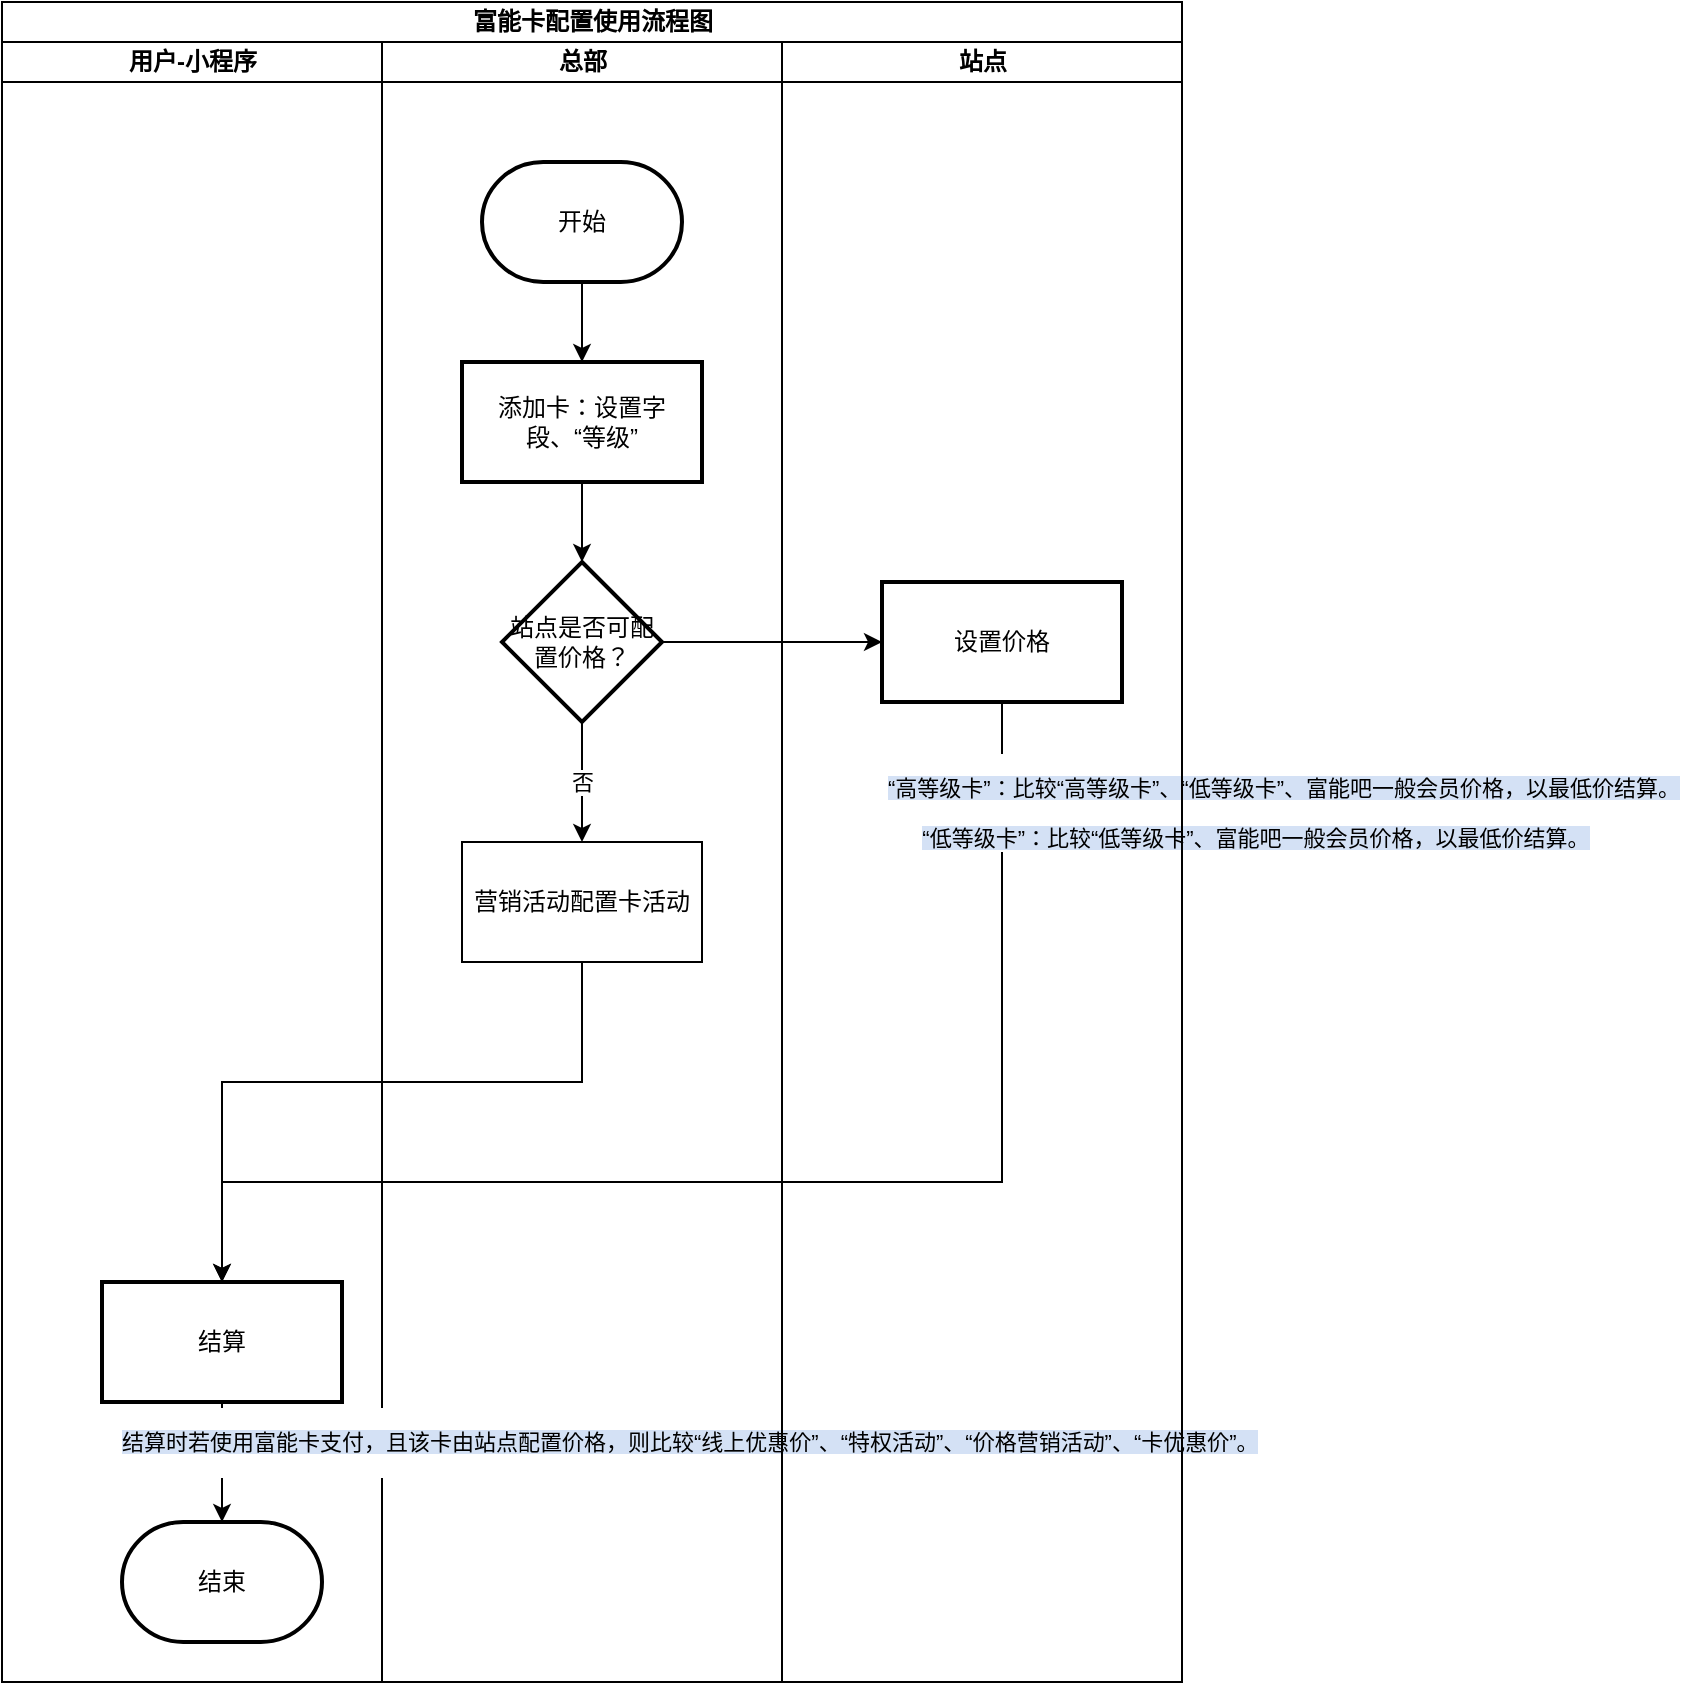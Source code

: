 <mxfile version="21.3.6" type="github" pages="3">
  <diagram name="富能卡流程" id="sE8IsBrxFog_V5iNx-sw">
    <mxGraphModel dx="2704" dy="1750" grid="1" gridSize="10" guides="1" tooltips="1" connect="1" arrows="1" fold="1" page="1" pageScale="1" pageWidth="827" pageHeight="1169" math="0" shadow="0">
      <root>
        <mxCell id="0" />
        <mxCell id="1" parent="0" />
        <mxCell id="ppmP9mdJmnz60VH2j4ku-8" value="富能卡配置使用流程图" style="swimlane;childLayout=stackLayout;resizeParent=1;resizeParentMax=0;startSize=20;html=1;fillStyle=auto;" parent="1" vertex="1">
          <mxGeometry x="-1480" y="-50" width="590" height="840" as="geometry" />
        </mxCell>
        <mxCell id="ppmP9mdJmnz60VH2j4ku-9" value="用户-小程序" style="swimlane;startSize=20;html=1;" parent="ppmP9mdJmnz60VH2j4ku-8" vertex="1">
          <mxGeometry y="20" width="190" height="820" as="geometry" />
        </mxCell>
        <mxCell id="02pTNCfCOh24YhehKAwe-8" value="结算" style="whiteSpace=wrap;html=1;strokeWidth=2;" parent="ppmP9mdJmnz60VH2j4ku-9" vertex="1">
          <mxGeometry x="50" y="620" width="120" height="60" as="geometry" />
        </mxCell>
        <mxCell id="02pTNCfCOh24YhehKAwe-21" value="结束" style="strokeWidth=2;html=1;shape=mxgraph.flowchart.terminator;whiteSpace=wrap;" parent="ppmP9mdJmnz60VH2j4ku-9" vertex="1">
          <mxGeometry x="60" y="740" width="100" height="60" as="geometry" />
        </mxCell>
        <mxCell id="02pTNCfCOh24YhehKAwe-22" value="" style="edgeStyle=orthogonalEdgeStyle;rounded=0;orthogonalLoop=1;jettySize=auto;html=1;" parent="ppmP9mdJmnz60VH2j4ku-9" source="02pTNCfCOh24YhehKAwe-8" target="02pTNCfCOh24YhehKAwe-21" edge="1">
          <mxGeometry relative="1" as="geometry" />
        </mxCell>
        <mxCell id="ppmP9mdJmnz60VH2j4ku-10" value="总部" style="swimlane;startSize=20;html=1;" parent="ppmP9mdJmnz60VH2j4ku-8" vertex="1">
          <mxGeometry x="190" y="20" width="200" height="820" as="geometry" />
        </mxCell>
        <mxCell id="ppmP9mdJmnz60VH2j4ku-21" value="否" style="edgeStyle=orthogonalEdgeStyle;rounded=0;orthogonalLoop=1;jettySize=auto;html=1;" parent="ppmP9mdJmnz60VH2j4ku-10" source="ppmP9mdJmnz60VH2j4ku-12" target="ppmP9mdJmnz60VH2j4ku-20" edge="1">
          <mxGeometry relative="1" as="geometry" />
        </mxCell>
        <mxCell id="ppmP9mdJmnz60VH2j4ku-12" value="站点是否可配置价格？" style="rhombus;whiteSpace=wrap;html=1;strokeWidth=2;" parent="ppmP9mdJmnz60VH2j4ku-10" vertex="1">
          <mxGeometry x="60" y="260" width="80" height="80" as="geometry" />
        </mxCell>
        <mxCell id="ppmP9mdJmnz60VH2j4ku-20" value="营销活动配置卡活动" style="rounded=0;whiteSpace=wrap;html=1;" parent="ppmP9mdJmnz60VH2j4ku-10" vertex="1">
          <mxGeometry x="40" y="400" width="120" height="60" as="geometry" />
        </mxCell>
        <mxCell id="02pTNCfCOh24YhehKAwe-1" value="开始" style="strokeWidth=2;html=1;shape=mxgraph.flowchart.terminator;whiteSpace=wrap;" parent="ppmP9mdJmnz60VH2j4ku-10" vertex="1">
          <mxGeometry x="50" y="60" width="100" height="60" as="geometry" />
        </mxCell>
        <mxCell id="02pTNCfCOh24YhehKAwe-4" value="添加卡：设置字段、“等级”" style="whiteSpace=wrap;html=1;strokeWidth=2;" parent="ppmP9mdJmnz60VH2j4ku-10" vertex="1">
          <mxGeometry x="40" y="160" width="120" height="60" as="geometry" />
        </mxCell>
        <mxCell id="02pTNCfCOh24YhehKAwe-5" value="" style="edgeStyle=orthogonalEdgeStyle;rounded=0;orthogonalLoop=1;jettySize=auto;html=1;" parent="ppmP9mdJmnz60VH2j4ku-10" source="02pTNCfCOh24YhehKAwe-1" target="02pTNCfCOh24YhehKAwe-4" edge="1">
          <mxGeometry relative="1" as="geometry" />
        </mxCell>
        <mxCell id="ppmP9mdJmnz60VH2j4ku-13" value="" style="edgeStyle=orthogonalEdgeStyle;rounded=0;orthogonalLoop=1;jettySize=auto;html=1;" parent="ppmP9mdJmnz60VH2j4ku-10" source="02pTNCfCOh24YhehKAwe-4" target="ppmP9mdJmnz60VH2j4ku-12" edge="1">
          <mxGeometry relative="1" as="geometry" />
        </mxCell>
        <mxCell id="ppmP9mdJmnz60VH2j4ku-29" value="&lt;p style=&quot;text-indent:21.0pt&quot; class=&quot;MsoNormal&quot;&gt;&lt;span style=&quot;background-color: rgb(212, 225, 245);&quot;&gt;结算时若使用富能卡支付，且该卡由站点配置价格，则比较“线上优惠价”、“特权活动”、“价格营销活动”、“卡优惠价”。&lt;/span&gt;&lt;/p&gt;" style="edgeLabel;html=1;align=left;verticalAlign=middle;resizable=0;points=[];" parent="ppmP9mdJmnz60VH2j4ku-10" vertex="1" connectable="0">
          <mxGeometry x="-160" y="700" as="geometry" />
        </mxCell>
        <mxCell id="ppmP9mdJmnz60VH2j4ku-23" value="" style="edgeStyle=orthogonalEdgeStyle;rounded=0;orthogonalLoop=1;jettySize=auto;html=1;" parent="ppmP9mdJmnz60VH2j4ku-8" source="ppmP9mdJmnz60VH2j4ku-12" target="02pTNCfCOh24YhehKAwe-6" edge="1">
          <mxGeometry relative="1" as="geometry" />
        </mxCell>
        <mxCell id="02pTNCfCOh24YhehKAwe-9" value="" style="edgeStyle=orthogonalEdgeStyle;rounded=0;orthogonalLoop=1;jettySize=auto;html=1;entryX=0.5;entryY=0;entryDx=0;entryDy=0;" parent="ppmP9mdJmnz60VH2j4ku-8" source="02pTNCfCOh24YhehKAwe-6" target="02pTNCfCOh24YhehKAwe-8" edge="1">
          <mxGeometry relative="1" as="geometry">
            <Array as="points">
              <mxPoint x="500" y="590" />
              <mxPoint x="110" y="590" />
            </Array>
            <mxPoint x="120" y="900" as="targetPoint" />
          </mxGeometry>
        </mxCell>
        <mxCell id="02pTNCfCOh24YhehKAwe-10" value="&lt;p style=&quot;text-indent:21.0pt&quot; class=&quot;MsoNormal&quot;&gt;&lt;span style=&quot;background-color: rgb(212, 225, 245);&quot;&gt;“高等级卡”：比较“高等级卡”、“低等级卡”、富能吧一般会员价格，以最低价结算。&lt;/span&gt;&lt;/p&gt;&lt;p style=&quot;text-indent:21.0pt&quot; class=&quot;MsoNormal&quot;&gt;&lt;/p&gt;&lt;div style=&quot;text-align: center;&quot;&gt;&lt;span style=&quot;background-color: rgb(212, 225, 245);&quot;&gt;“低等级卡”：比较“低等级卡”、富能吧一般会员价格，以最低价结算。&lt;/span&gt;&lt;/div&gt;" style="edgeLabel;html=1;align=left;verticalAlign=middle;resizable=0;points=[];" parent="02pTNCfCOh24YhehKAwe-9" vertex="1" connectable="0">
          <mxGeometry x="0.469" y="2" relative="1" as="geometry">
            <mxPoint x="172" y="-192" as="offset" />
          </mxGeometry>
        </mxCell>
        <mxCell id="ppmP9mdJmnz60VH2j4ku-28" style="edgeStyle=orthogonalEdgeStyle;rounded=0;orthogonalLoop=1;jettySize=auto;html=1;entryX=0.5;entryY=0;entryDx=0;entryDy=0;exitX=0.5;exitY=1;exitDx=0;exitDy=0;" parent="ppmP9mdJmnz60VH2j4ku-8" source="ppmP9mdJmnz60VH2j4ku-20" target="02pTNCfCOh24YhehKAwe-8" edge="1">
          <mxGeometry relative="1" as="geometry">
            <Array as="points">
              <mxPoint x="290" y="540" />
              <mxPoint x="110" y="540" />
            </Array>
          </mxGeometry>
        </mxCell>
        <mxCell id="ppmP9mdJmnz60VH2j4ku-11" value="站点" style="swimlane;startSize=20;html=1;" parent="ppmP9mdJmnz60VH2j4ku-8" vertex="1">
          <mxGeometry x="390" y="20" width="200" height="820" as="geometry" />
        </mxCell>
        <mxCell id="02pTNCfCOh24YhehKAwe-6" value="设置价格" style="whiteSpace=wrap;html=1;strokeWidth=2;" parent="ppmP9mdJmnz60VH2j4ku-11" vertex="1">
          <mxGeometry x="50" y="270" width="120" height="60" as="geometry" />
        </mxCell>
      </root>
    </mxGraphModel>
  </diagram>
  <diagram id="dfuCHUlv7vO0gKGrvwug" name="阶梯营销活动">
    <mxGraphModel dx="1050" dy="1750" grid="1" gridSize="10" guides="1" tooltips="1" connect="1" arrows="1" fold="1" page="1" pageScale="1" pageWidth="827" pageHeight="1169" math="0" shadow="0">
      <root>
        <mxCell id="0" />
        <mxCell id="1" parent="0" />
        <mxCell id="VVabJcZs4cszyGJ7YGig-14" value="" style="edgeStyle=orthogonalEdgeStyle;rounded=0;orthogonalLoop=1;jettySize=auto;html=1;exitX=0.5;exitY=1;exitDx=0;exitDy=0;exitPerimeter=0;" parent="1" source="XFrCDG_umO38CUNV8ooQ-1" target="VVabJcZs4cszyGJ7YGig-13" edge="1">
          <mxGeometry relative="1" as="geometry">
            <mxPoint x="190" y="-250" as="sourcePoint" />
          </mxGeometry>
        </mxCell>
        <mxCell id="XFrCDG_umO38CUNV8ooQ-12" value="" style="edgeStyle=orthogonalEdgeStyle;rounded=0;orthogonalLoop=1;jettySize=auto;html=1;" edge="1" parent="1" source="VVabJcZs4cszyGJ7YGig-13" target="XFrCDG_umO38CUNV8ooQ-11">
          <mxGeometry relative="1" as="geometry" />
        </mxCell>
        <mxCell id="VVabJcZs4cszyGJ7YGig-13" value="添加【阶梯营销活动】" style="whiteSpace=wrap;html=1;strokeWidth=2;" parent="1" vertex="1">
          <mxGeometry x="130" y="-150" width="120" height="60" as="geometry" />
        </mxCell>
        <mxCell id="VVabJcZs4cszyGJ7YGig-29" value="否" style="edgeStyle=orthogonalEdgeStyle;rounded=0;orthogonalLoop=1;jettySize=auto;html=1;" parent="1" source="VVabJcZs4cszyGJ7YGig-15" target="VVabJcZs4cszyGJ7YGig-24" edge="1">
          <mxGeometry x="-0.816" relative="1" as="geometry">
            <mxPoint as="offset" />
          </mxGeometry>
        </mxCell>
        <mxCell id="VVabJcZs4cszyGJ7YGig-35" value="是" style="edgeStyle=orthogonalEdgeStyle;rounded=0;orthogonalLoop=1;jettySize=auto;html=1;" parent="1" source="VVabJcZs4cszyGJ7YGig-15" target="VVabJcZs4cszyGJ7YGig-34" edge="1">
          <mxGeometry relative="1" as="geometry" />
        </mxCell>
        <mxCell id="VVabJcZs4cszyGJ7YGig-15" value="同站点同时间段是否存在【阶梯营销活动】？" style="rhombus;whiteSpace=wrap;html=1;strokeWidth=2;" parent="1" vertex="1">
          <mxGeometry x="310" y="170" width="120" height="80" as="geometry" />
        </mxCell>
        <mxCell id="VVabJcZs4cszyGJ7YGig-27" style="edgeStyle=orthogonalEdgeStyle;rounded=0;orthogonalLoop=1;jettySize=auto;html=1;entryX=0.5;entryY=0;entryDx=0;entryDy=0;exitX=0;exitY=0.5;exitDx=0;exitDy=0;" parent="1" source="VVabJcZs4cszyGJ7YGig-21" target="VVabJcZs4cszyGJ7YGig-24" edge="1">
          <mxGeometry relative="1" as="geometry">
            <Array as="points">
              <mxPoint x="190" y="480" />
            </Array>
          </mxGeometry>
        </mxCell>
        <mxCell id="VVabJcZs4cszyGJ7YGig-28" value="否" style="edgeLabel;html=1;align=center;verticalAlign=middle;resizable=0;points=[];" parent="VVabJcZs4cszyGJ7YGig-27" vertex="1" connectable="0">
          <mxGeometry x="-0.577" relative="1" as="geometry">
            <mxPoint x="17" as="offset" />
          </mxGeometry>
        </mxCell>
        <mxCell id="VVabJcZs4cszyGJ7YGig-30" style="edgeStyle=orthogonalEdgeStyle;rounded=0;orthogonalLoop=1;jettySize=auto;html=1;entryX=0.5;entryY=0;entryDx=0;entryDy=0;entryPerimeter=0;" parent="1" source="VVabJcZs4cszyGJ7YGig-21" target="XFrCDG_umO38CUNV8ooQ-2" edge="1">
          <mxGeometry relative="1" as="geometry">
            <Array as="points">
              <mxPoint x="370" y="610" />
              <mxPoint x="190" y="610" />
            </Array>
            <mxPoint x="190" y="760.39" as="targetPoint" />
          </mxGeometry>
        </mxCell>
        <mxCell id="VVabJcZs4cszyGJ7YGig-32" value="是" style="edgeLabel;html=1;align=center;verticalAlign=middle;resizable=0;points=[];" parent="VVabJcZs4cszyGJ7YGig-30" vertex="1" connectable="0">
          <mxGeometry x="-0.867" y="1" relative="1" as="geometry">
            <mxPoint as="offset" />
          </mxGeometry>
        </mxCell>
        <mxCell id="VVabJcZs4cszyGJ7YGig-21" value="【阶梯营销活动】是否互斥？" style="rhombus;whiteSpace=wrap;html=1;strokeWidth=2;shadow=1;" parent="1" vertex="1">
          <mxGeometry x="310" y="440" width="120" height="80" as="geometry" />
        </mxCell>
        <mxCell id="VVabJcZs4cszyGJ7YGig-31" value="" style="edgeStyle=orthogonalEdgeStyle;rounded=0;orthogonalLoop=1;jettySize=auto;html=1;entryX=0.5;entryY=0;entryDx=0;entryDy=0;entryPerimeter=0;" parent="1" source="VVabJcZs4cszyGJ7YGig-24" target="XFrCDG_umO38CUNV8ooQ-2" edge="1">
          <mxGeometry relative="1" as="geometry">
            <mxPoint x="190" y="760.39" as="targetPoint" />
          </mxGeometry>
        </mxCell>
        <mxCell id="VVabJcZs4cszyGJ7YGig-24" value="执行【阶梯营销活动】添加" style="whiteSpace=wrap;html=1;strokeWidth=2;" parent="1" vertex="1">
          <mxGeometry x="130" y="525" width="120" height="60" as="geometry" />
        </mxCell>
        <mxCell id="VVabJcZs4cszyGJ7YGig-33" value="量价互斥：开关配置，描述“油量”与“订单价”、“实付价”活动是否可以同时存在。&lt;br&gt;若关闭可同时配置“油量”与价格活动，若开启只能开启“油量”或价格一个活动。" style="text;html=1;align=center;verticalAlign=middle;resizable=0;points=[];autosize=1;strokeColor=none;fillColor=none;" parent="1" vertex="1">
          <mxGeometry x="430" y="260" width="440" height="40" as="geometry" />
        </mxCell>
        <mxCell id="VVabJcZs4cszyGJ7YGig-36" value="是" style="edgeStyle=orthogonalEdgeStyle;rounded=0;orthogonalLoop=1;jettySize=auto;html=1;" parent="1" source="VVabJcZs4cszyGJ7YGig-34" target="VVabJcZs4cszyGJ7YGig-21" edge="1">
          <mxGeometry relative="1" as="geometry" />
        </mxCell>
        <mxCell id="VVabJcZs4cszyGJ7YGig-37" value="否" style="edgeStyle=orthogonalEdgeStyle;rounded=0;orthogonalLoop=1;jettySize=auto;html=1;entryX=0.5;entryY=0;entryDx=0;entryDy=0;entryPerimeter=0;" parent="1" source="VVabJcZs4cszyGJ7YGig-34" target="XFrCDG_umO38CUNV8ooQ-2" edge="1">
          <mxGeometry x="-0.921" relative="1" as="geometry">
            <Array as="points">
              <mxPoint x="480" y="340" />
              <mxPoint x="480" y="610" />
              <mxPoint x="190" y="610" />
            </Array>
            <mxPoint x="1" as="offset" />
            <mxPoint x="190" y="760.39" as="targetPoint" />
          </mxGeometry>
        </mxCell>
        <mxCell id="VVabJcZs4cszyGJ7YGig-34" value="是否开启“量价互斥”开关？" style="rhombus;whiteSpace=wrap;html=1;strokeWidth=2;" parent="1" vertex="1">
          <mxGeometry x="310" y="300" width="120" height="80" as="geometry" />
        </mxCell>
        <mxCell id="XFrCDG_umO38CUNV8ooQ-1" value="开始" style="strokeWidth=2;html=1;shape=mxgraph.flowchart.terminator;whiteSpace=wrap;" vertex="1" parent="1">
          <mxGeometry x="140" y="-270" width="100" height="60" as="geometry" />
        </mxCell>
        <mxCell id="XFrCDG_umO38CUNV8ooQ-2" value="结束" style="strokeWidth=2;html=1;shape=mxgraph.flowchart.terminator;whiteSpace=wrap;" vertex="1" parent="1">
          <mxGeometry x="140" y="630" width="100" height="60" as="geometry" />
        </mxCell>
        <mxCell id="XFrCDG_umO38CUNV8ooQ-13" style="edgeStyle=orthogonalEdgeStyle;rounded=0;orthogonalLoop=1;jettySize=auto;html=1;entryX=0.5;entryY=0;entryDx=0;entryDy=0;" edge="1" parent="1" source="XFrCDG_umO38CUNV8ooQ-11" target="VVabJcZs4cszyGJ7YGig-15">
          <mxGeometry relative="1" as="geometry" />
        </mxCell>
        <mxCell id="XFrCDG_umO38CUNV8ooQ-14" value="否" style="edgeLabel;html=1;align=center;verticalAlign=middle;resizable=0;points=[];" vertex="1" connectable="0" parent="XFrCDG_umO38CUNV8ooQ-13">
          <mxGeometry x="-0.124" y="2" relative="1" as="geometry">
            <mxPoint as="offset" />
          </mxGeometry>
        </mxCell>
        <mxCell id="XFrCDG_umO38CUNV8ooQ-16" value="是" style="edgeStyle=orthogonalEdgeStyle;rounded=0;orthogonalLoop=1;jettySize=auto;html=1;" edge="1" parent="1" source="XFrCDG_umO38CUNV8ooQ-11" target="XFrCDG_umO38CUNV8ooQ-15">
          <mxGeometry relative="1" as="geometry" />
        </mxCell>
        <mxCell id="XFrCDG_umO38CUNV8ooQ-11" value="同站点同时间段是否存在【价格营销活动】？" style="rhombus;whiteSpace=wrap;html=1;strokeWidth=2;" vertex="1" parent="1">
          <mxGeometry x="130" y="-30" width="120" height="80" as="geometry" />
        </mxCell>
        <mxCell id="XFrCDG_umO38CUNV8ooQ-17" style="edgeStyle=orthogonalEdgeStyle;rounded=0;orthogonalLoop=1;jettySize=auto;html=1;entryX=0.5;entryY=0;entryDx=0;entryDy=0;" edge="1" parent="1" source="XFrCDG_umO38CUNV8ooQ-15" target="VVabJcZs4cszyGJ7YGig-24">
          <mxGeometry relative="1" as="geometry" />
        </mxCell>
        <mxCell id="XFrCDG_umO38CUNV8ooQ-15" value="提示已存在价格营销活动" style="whiteSpace=wrap;html=1;strokeWidth=2;" vertex="1" parent="1">
          <mxGeometry x="130" y="100" width="120" height="60" as="geometry" />
        </mxCell>
      </root>
    </mxGraphModel>
  </diagram>
  <diagram id="daLu4FCkBr9cEtW6nGAq" name="结算">
    <mxGraphModel dx="1050" dy="1750" grid="1" gridSize="10" guides="1" tooltips="1" connect="1" arrows="1" fold="1" page="1" pageScale="1" pageWidth="827" pageHeight="1169" math="0" shadow="0">
      <root>
        <mxCell id="0" />
        <mxCell id="1" parent="0" />
        <mxCell id="OQTKo0Fps7uOo28trgRv-3" value="" style="edgeStyle=orthogonalEdgeStyle;rounded=0;orthogonalLoop=1;jettySize=auto;html=1;exitX=0.5;exitY=1;exitDx=0;exitDy=0;exitPerimeter=0;" parent="1" source="ZG7FGPjB1Fo1cp49FdnC-5" target="OQTKo0Fps7uOo28trgRv-2" edge="1">
          <mxGeometry relative="1" as="geometry">
            <mxPoint x="340" y="80" as="sourcePoint" />
          </mxGeometry>
        </mxCell>
        <mxCell id="ZG7FGPjB1Fo1cp49FdnC-2" value="" style="edgeStyle=orthogonalEdgeStyle;rounded=0;orthogonalLoop=1;jettySize=auto;html=1;" parent="1" source="OQTKo0Fps7uOo28trgRv-2" target="ZG7FGPjB1Fo1cp49FdnC-1" edge="1">
          <mxGeometry relative="1" as="geometry" />
        </mxCell>
        <mxCell id="OQTKo0Fps7uOo28trgRv-2" value="用户选择站点“一键加油”" style="whiteSpace=wrap;html=1;strokeWidth=2;" parent="1" vertex="1">
          <mxGeometry x="280" y="120" width="120" height="60" as="geometry" />
        </mxCell>
        <mxCell id="OQTKo0Fps7uOo28trgRv-4" value="机显价：10&lt;br&gt;线上优惠价：8&lt;br&gt;特权活动：&lt;br&gt;价格营销活动：固定 7&lt;br&gt;阶梯营销（油量、订单价、实付价）&lt;br&gt;卡优惠" style="text;html=1;strokeColor=none;fillColor=none;align=center;verticalAlign=middle;whiteSpace=wrap;rounded=0;" parent="1" vertex="1">
          <mxGeometry x="1020" y="-80" width="240" height="100" as="geometry" />
        </mxCell>
        <mxCell id="OQTKo0Fps7uOo28trgRv-16" value="支付92#汽油200元" style="text;html=1;align=center;verticalAlign=middle;resizable=0;points=[];autosize=1;strokeColor=none;fillColor=none;" parent="1" vertex="1">
          <mxGeometry x="1100" y="100" width="120" height="30" as="geometry" />
        </mxCell>
        <mxCell id="ZG7FGPjB1Fo1cp49FdnC-4" value="" style="edgeStyle=orthogonalEdgeStyle;rounded=0;orthogonalLoop=1;jettySize=auto;html=1;" parent="1" source="ZG7FGPjB1Fo1cp49FdnC-1" target="ZG7FGPjB1Fo1cp49FdnC-3" edge="1">
          <mxGeometry relative="1" as="geometry" />
        </mxCell>
        <mxCell id="ZG7FGPjB1Fo1cp49FdnC-1" value="用户选择员工、油品，填写金额" style="whiteSpace=wrap;html=1;strokeWidth=2;" parent="1" vertex="1">
          <mxGeometry x="280" y="230" width="120" height="60" as="geometry" />
        </mxCell>
        <mxCell id="ZG7FGPjB1Fo1cp49FdnC-5" value="开始" style="strokeWidth=2;html=1;shape=mxgraph.flowchart.terminator;whiteSpace=wrap;" parent="1" vertex="1">
          <mxGeometry x="290" y="20" width="100" height="60" as="geometry" />
        </mxCell>
        <mxCell id="ZG7FGPjB1Fo1cp49FdnC-6" value="加油结算流程" style="swimlane;childLayout=stackLayout;resizeParent=1;resizeParentMax=0;startSize=20;html=1;dashed=1;dashPattern=1 4;container=0;" parent="1" vertex="1">
          <mxGeometry x="220" y="-50" width="680" height="1940" as="geometry" />
        </mxCell>
        <mxCell id="x7TprN9F3KFjgJWMVJBK-46" value="支付服务方通知" style="whiteSpace=wrap;html=1;strokeWidth=2;" parent="1" vertex="1">
          <mxGeometry x="730" y="1590" width="120" height="60" as="geometry" />
        </mxCell>
        <mxCell id="x7TprN9F3KFjgJWMVJBK-47" value="" style="edgeStyle=orthogonalEdgeStyle;rounded=0;orthogonalLoop=1;jettySize=auto;html=1;exitX=0;exitY=0.5;exitDx=0;exitDy=0;entryX=1;entryY=0.5;entryDx=0;entryDy=0;dashed=1;dashPattern=8 8;" parent="1" source="x7TprN9F3KFjgJWMVJBK-46" target="x7TprN9F3KFjgJWMVJBK-39" edge="1">
          <mxGeometry relative="1" as="geometry">
            <mxPoint x="630" y="1550" as="targetPoint" />
          </mxGeometry>
        </mxCell>
        <mxCell id="x7TprN9F3KFjgJWMVJBK-49" style="edgeStyle=orthogonalEdgeStyle;rounded=0;orthogonalLoop=1;jettySize=auto;html=1;entryX=0.5;entryY=1;entryDx=0;entryDy=0;dashed=1;dashPattern=8 8;" parent="1" source="x7TprN9F3KFjgJWMVJBK-41" target="x7TprN9F3KFjgJWMVJBK-46" edge="1">
          <mxGeometry relative="1" as="geometry" />
        </mxCell>
        <mxCell id="x7TprN9F3KFjgJWMVJBK-58" value="" style="group" parent="1" vertex="1" connectable="0">
          <mxGeometry x="220" y="-30" width="680" height="1920" as="geometry" />
        </mxCell>
        <mxCell id="x7TprN9F3KFjgJWMVJBK-50" value="支付方服务" style="swimlane;startSize=20;html=1;dashed=1;dashPattern=1 4;" parent="x7TprN9F3KFjgJWMVJBK-58" vertex="1">
          <mxGeometry x="460" width="220" height="1920" as="geometry" />
        </mxCell>
        <mxCell id="ZG7FGPjB1Fo1cp49FdnC-7" value="小程序" style="swimlane;startSize=20;html=1;dashed=1;dashPattern=1 4;" parent="x7TprN9F3KFjgJWMVJBK-58" vertex="1">
          <mxGeometry width="240" height="1920" as="geometry">
            <mxRectangle width="80" height="30" as="alternateBounds" />
          </mxGeometry>
        </mxCell>
        <mxCell id="x7TprN9F3KFjgJWMVJBK-4" value="" style="edgeStyle=orthogonalEdgeStyle;rounded=0;orthogonalLoop=1;jettySize=auto;html=1;" parent="ZG7FGPjB1Fo1cp49FdnC-7" source="ZG7FGPjB1Fo1cp49FdnC-10" target="x7TprN9F3KFjgJWMVJBK-3" edge="1">
          <mxGeometry relative="1" as="geometry" />
        </mxCell>
        <mxCell id="ZG7FGPjB1Fo1cp49FdnC-10" value="显示价格优惠信息" style="whiteSpace=wrap;html=1;strokeWidth=2;" parent="ZG7FGPjB1Fo1cp49FdnC-7" vertex="1">
          <mxGeometry x="60" y="370" width="120" height="60" as="geometry" />
        </mxCell>
        <mxCell id="x7TprN9F3KFjgJWMVJBK-3" value="是否切换支付方式" style="rhombus;whiteSpace=wrap;html=1;strokeWidth=2;" parent="ZG7FGPjB1Fo1cp49FdnC-7" vertex="1">
          <mxGeometry x="80" y="470" width="80" height="80" as="geometry" />
        </mxCell>
        <mxCell id="x7TprN9F3KFjgJWMVJBK-15" value="" style="edgeStyle=orthogonalEdgeStyle;rounded=0;orthogonalLoop=1;jettySize=auto;html=1;" parent="ZG7FGPjB1Fo1cp49FdnC-7" source="OQTKo0Fps7uOo28trgRv-7" target="x7TprN9F3KFjgJWMVJBK-14" edge="1">
          <mxGeometry relative="1" as="geometry" />
        </mxCell>
        <mxCell id="OQTKo0Fps7uOo28trgRv-7" value="减券价格" style="whiteSpace=wrap;html=1;strokeWidth=2;" parent="ZG7FGPjB1Fo1cp49FdnC-7" vertex="1">
          <mxGeometry x="60" y="790" width="120" height="60" as="geometry" />
        </mxCell>
        <mxCell id="x7TprN9F3KFjgJWMVJBK-38" value="" style="edgeStyle=orthogonalEdgeStyle;rounded=0;orthogonalLoop=1;jettySize=auto;html=1;" parent="ZG7FGPjB1Fo1cp49FdnC-7" source="OQTKo0Fps7uOo28trgRv-9" target="x7TprN9F3KFjgJWMVJBK-37" edge="1">
          <mxGeometry relative="1" as="geometry" />
        </mxCell>
        <mxCell id="OQTKo0Fps7uOo28trgRv-9" value="显示最终价" style="whiteSpace=wrap;html=1;strokeWidth=2;" parent="ZG7FGPjB1Fo1cp49FdnC-7" vertex="1">
          <mxGeometry x="60" y="1510" width="120" height="60" as="geometry" />
        </mxCell>
        <mxCell id="x7TprN9F3KFjgJWMVJBK-23" value="否" style="edgeStyle=orthogonalEdgeStyle;rounded=0;orthogonalLoop=1;jettySize=auto;html=1;" parent="ZG7FGPjB1Fo1cp49FdnC-7" source="x7TprN9F3KFjgJWMVJBK-14" target="x7TprN9F3KFjgJWMVJBK-22" edge="1">
          <mxGeometry relative="1" as="geometry" />
        </mxCell>
        <mxCell id="x7TprN9F3KFjgJWMVJBK-14" value="是否切换支付方式" style="rhombus;whiteSpace=wrap;html=1;strokeWidth=2;" parent="ZG7FGPjB1Fo1cp49FdnC-7" vertex="1">
          <mxGeometry x="80" y="900" width="80" height="80" as="geometry" />
        </mxCell>
        <mxCell id="x7TprN9F3KFjgJWMVJBK-25" value="" style="edgeStyle=orthogonalEdgeStyle;rounded=0;orthogonalLoop=1;jettySize=auto;html=1;" parent="ZG7FGPjB1Fo1cp49FdnC-7" source="x7TprN9F3KFjgJWMVJBK-22" target="x7TprN9F3KFjgJWMVJBK-24" edge="1">
          <mxGeometry relative="1" as="geometry" />
        </mxCell>
        <mxCell id="x7TprN9F3KFjgJWMVJBK-22" value="显示结算价格" style="whiteSpace=wrap;html=1;strokeWidth=2;" parent="ZG7FGPjB1Fo1cp49FdnC-7" vertex="1">
          <mxGeometry x="60" y="1020" width="120" height="60" as="geometry" />
        </mxCell>
        <mxCell id="x7TprN9F3KFjgJWMVJBK-64" value="" style="edgeStyle=orthogonalEdgeStyle;rounded=0;orthogonalLoop=1;jettySize=auto;html=1;" parent="ZG7FGPjB1Fo1cp49FdnC-7" target="x7TprN9F3KFjgJWMVJBK-34" edge="1">
          <mxGeometry relative="1" as="geometry">
            <mxPoint x="120" y="1340" as="sourcePoint" />
          </mxGeometry>
        </mxCell>
        <mxCell id="x7TprN9F3KFjgJWMVJBK-72" value="是" style="edgeLabel;html=1;align=center;verticalAlign=middle;resizable=0;points=[];" parent="x7TprN9F3KFjgJWMVJBK-64" vertex="1" connectable="0">
          <mxGeometry x="-0.401" y="-3" relative="1" as="geometry">
            <mxPoint as="offset" />
          </mxGeometry>
        </mxCell>
        <mxCell id="x7TprN9F3KFjgJWMVJBK-24" value="结算价格变化" style="rhombus;whiteSpace=wrap;html=1;strokeWidth=2;" parent="ZG7FGPjB1Fo1cp49FdnC-7" vertex="1">
          <mxGeometry x="80" y="1130" width="80" height="80" as="geometry" />
        </mxCell>
        <mxCell id="x7TprN9F3KFjgJWMVJBK-36" value="记录【实付立减】活动ID" style="edgeStyle=orthogonalEdgeStyle;rounded=0;orthogonalLoop=1;jettySize=auto;html=1;entryX=0.5;entryY=0;entryDx=0;entryDy=0;" parent="ZG7FGPjB1Fo1cp49FdnC-7" source="x7TprN9F3KFjgJWMVJBK-34" target="OQTKo0Fps7uOo28trgRv-9" edge="1">
          <mxGeometry relative="1" as="geometry" />
        </mxCell>
        <mxCell id="x7TprN9F3KFjgJWMVJBK-34" value="显示【实付立减】优惠" style="whiteSpace=wrap;html=1;strokeWidth=2;" parent="ZG7FGPjB1Fo1cp49FdnC-7" vertex="1">
          <mxGeometry x="60" y="1380" width="120" height="60" as="geometry" />
        </mxCell>
        <mxCell id="x7TprN9F3KFjgJWMVJBK-42" value="" style="edgeStyle=orthogonalEdgeStyle;rounded=0;orthogonalLoop=1;jettySize=auto;html=1;" parent="ZG7FGPjB1Fo1cp49FdnC-7" source="x7TprN9F3KFjgJWMVJBK-37" target="x7TprN9F3KFjgJWMVJBK-41" edge="1">
          <mxGeometry relative="1" as="geometry" />
        </mxCell>
        <mxCell id="x7TprN9F3KFjgJWMVJBK-37" value="提交订单" style="whiteSpace=wrap;html=1;strokeWidth=2;" parent="ZG7FGPjB1Fo1cp49FdnC-7" vertex="1">
          <mxGeometry x="60" y="1620" width="120" height="60" as="geometry" />
        </mxCell>
        <mxCell id="x7TprN9F3KFjgJWMVJBK-48" value="" style="edgeStyle=orthogonalEdgeStyle;rounded=0;orthogonalLoop=1;jettySize=auto;html=1;" parent="ZG7FGPjB1Fo1cp49FdnC-7" source="x7TprN9F3KFjgJWMVJBK-41" target="x7TprN9F3KFjgJWMVJBK-45" edge="1">
          <mxGeometry relative="1" as="geometry" />
        </mxCell>
        <mxCell id="x7TprN9F3KFjgJWMVJBK-41" value="拉起支付" style="whiteSpace=wrap;html=1;strokeWidth=2;" parent="ZG7FGPjB1Fo1cp49FdnC-7" vertex="1">
          <mxGeometry x="60" y="1720" width="120" height="60" as="geometry" />
        </mxCell>
        <mxCell id="x7TprN9F3KFjgJWMVJBK-45" value="结束" style="strokeWidth=2;html=1;shape=mxgraph.flowchart.terminator;whiteSpace=wrap;" parent="ZG7FGPjB1Fo1cp49FdnC-7" vertex="1">
          <mxGeometry x="70" y="1820" width="100" height="60" as="geometry" />
        </mxCell>
        <mxCell id="ZG7FGPjB1Fo1cp49FdnC-8" value="服务端" style="swimlane;startSize=20;html=1;dashed=1;dashPattern=1 4;" parent="x7TprN9F3KFjgJWMVJBK-58" vertex="1">
          <mxGeometry x="240" width="220" height="1920" as="geometry" />
        </mxCell>
        <mxCell id="ZG7FGPjB1Fo1cp49FdnC-3" value="比较该站点机显价、线上优惠价、会员特权活动、价格营销活动，取最低价" style="whiteSpace=wrap;html=1;strokeWidth=2;" parent="ZG7FGPjB1Fo1cp49FdnC-8" vertex="1">
          <mxGeometry x="45" y="370" width="120" height="60" as="geometry" />
        </mxCell>
        <mxCell id="x7TprN9F3KFjgJWMVJBK-9" style="edgeStyle=orthogonalEdgeStyle;rounded=0;orthogonalLoop=1;jettySize=auto;html=1;entryX=0.5;entryY=0;entryDx=0;entryDy=0;" parent="ZG7FGPjB1Fo1cp49FdnC-8" source="OQTKo0Fps7uOo28trgRv-5" target="x7TprN9F3KFjgJWMVJBK-1" edge="1">
          <mxGeometry relative="1" as="geometry" />
        </mxCell>
        <mxCell id="x7TprN9F3KFjgJWMVJBK-10" value="是" style="edgeLabel;html=1;align=center;verticalAlign=middle;resizable=0;points=[];" parent="x7TprN9F3KFjgJWMVJBK-9" vertex="1" connectable="0">
          <mxGeometry x="0.148" relative="1" as="geometry">
            <mxPoint as="offset" />
          </mxGeometry>
        </mxCell>
        <mxCell id="OQTKo0Fps7uOo28trgRv-5" value="是否存在可用优惠券" style="rhombus;whiteSpace=wrap;html=1;strokeWidth=2;" parent="ZG7FGPjB1Fo1cp49FdnC-8" vertex="1">
          <mxGeometry x="65" y="590" width="80" height="80" as="geometry" />
        </mxCell>
        <mxCell id="x7TprN9F3KFjgJWMVJBK-1" value="是否选择使用优惠券" style="rhombus;whiteSpace=wrap;html=1;strokeWidth=2;" parent="ZG7FGPjB1Fo1cp49FdnC-8" vertex="1">
          <mxGeometry x="-160" y="670" width="80" height="80" as="geometry" />
        </mxCell>
        <mxCell id="x7TprN9F3KFjgJWMVJBK-28" value="是否依然符合【实付立减】活动" style="rhombus;whiteSpace=wrap;html=1;strokeWidth=2;" parent="ZG7FGPjB1Fo1cp49FdnC-8" vertex="1">
          <mxGeometry x="65" y="1370" width="80" height="80" as="geometry" />
        </mxCell>
        <mxCell id="x7TprN9F3KFjgJWMVJBK-39" value="处理订单信息" style="whiteSpace=wrap;html=1;strokeWidth=2;" parent="ZG7FGPjB1Fo1cp49FdnC-8" vertex="1">
          <mxGeometry x="45" y="1620" width="120" height="60" as="geometry" />
        </mxCell>
        <mxCell id="ZG7FGPjB1Fo1cp49FdnC-11" value="" style="edgeStyle=orthogonalEdgeStyle;rounded=0;orthogonalLoop=1;jettySize=auto;html=1;exitX=0;exitY=0.5;exitDx=0;exitDy=0;entryX=1;entryY=0.5;entryDx=0;entryDy=0;" parent="x7TprN9F3KFjgJWMVJBK-58" source="ZG7FGPjB1Fo1cp49FdnC-3" target="ZG7FGPjB1Fo1cp49FdnC-10" edge="1">
          <mxGeometry relative="1" as="geometry" />
        </mxCell>
        <mxCell id="x7TprN9F3KFjgJWMVJBK-5" style="edgeStyle=orthogonalEdgeStyle;rounded=0;orthogonalLoop=1;jettySize=auto;html=1;entryX=1;entryY=0.5;entryDx=0;entryDy=0;" parent="x7TprN9F3KFjgJWMVJBK-58" source="x7TprN9F3KFjgJWMVJBK-3" target="ZG7FGPjB1Fo1cp49FdnC-3" edge="1">
          <mxGeometry relative="1" as="geometry" />
        </mxCell>
        <mxCell id="x7TprN9F3KFjgJWMVJBK-6" value="是" style="edgeLabel;html=1;align=center;verticalAlign=middle;resizable=0;points=[];" parent="x7TprN9F3KFjgJWMVJBK-5" vertex="1" connectable="0">
          <mxGeometry x="-0.434" y="-1" relative="1" as="geometry">
            <mxPoint as="offset" />
          </mxGeometry>
        </mxCell>
        <mxCell id="x7TprN9F3KFjgJWMVJBK-18" style="edgeStyle=orthogonalEdgeStyle;rounded=0;orthogonalLoop=1;jettySize=auto;html=1;entryX=1;entryY=0.5;entryDx=0;entryDy=0;" parent="x7TprN9F3KFjgJWMVJBK-58" source="x7TprN9F3KFjgJWMVJBK-14" target="ZG7FGPjB1Fo1cp49FdnC-3" edge="1">
          <mxGeometry relative="1" as="geometry" />
        </mxCell>
        <mxCell id="x7TprN9F3KFjgJWMVJBK-19" value="是" style="edgeLabel;html=1;align=center;verticalAlign=middle;resizable=0;points=[];" parent="x7TprN9F3KFjgJWMVJBK-18" vertex="1" connectable="0">
          <mxGeometry x="-0.649" y="-5" relative="1" as="geometry">
            <mxPoint as="offset" />
          </mxGeometry>
        </mxCell>
        <mxCell id="ZG7FGPjB1Fo1cp49FdnC-14" value="否" style="edgeStyle=orthogonalEdgeStyle;rounded=0;orthogonalLoop=1;jettySize=auto;html=1;exitX=0.5;exitY=1;exitDx=0;exitDy=0;entryX=0.5;entryY=0;entryDx=0;entryDy=0;" parent="x7TprN9F3KFjgJWMVJBK-58" source="x7TprN9F3KFjgJWMVJBK-3" target="OQTKo0Fps7uOo28trgRv-5" edge="1">
          <mxGeometry relative="1" as="geometry">
            <mxPoint x="400" y="550" as="sourcePoint" />
          </mxGeometry>
        </mxCell>
        <mxCell id="x7TprN9F3KFjgJWMVJBK-13" value="是" style="edgeStyle=orthogonalEdgeStyle;rounded=0;orthogonalLoop=1;jettySize=auto;html=1;" parent="x7TprN9F3KFjgJWMVJBK-58" source="x7TprN9F3KFjgJWMVJBK-1" target="OQTKo0Fps7uOo28trgRv-7" edge="1">
          <mxGeometry relative="1" as="geometry" />
        </mxCell>
        <mxCell id="x7TprN9F3KFjgJWMVJBK-17" style="edgeStyle=orthogonalEdgeStyle;rounded=0;orthogonalLoop=1;jettySize=auto;html=1;exitX=1;exitY=0.5;exitDx=0;exitDy=0;" parent="x7TprN9F3KFjgJWMVJBK-58" source="x7TprN9F3KFjgJWMVJBK-1" edge="1">
          <mxGeometry relative="1" as="geometry">
            <mxPoint x="120" y="900" as="targetPoint" />
            <Array as="points">
              <mxPoint x="210" y="710" />
              <mxPoint x="210" y="880" />
              <mxPoint x="120" y="880" />
            </Array>
          </mxGeometry>
        </mxCell>
        <mxCell id="x7TprN9F3KFjgJWMVJBK-20" value="否" style="edgeLabel;html=1;align=center;verticalAlign=middle;resizable=0;points=[];" parent="x7TprN9F3KFjgJWMVJBK-17" vertex="1" connectable="0">
          <mxGeometry x="-0.374" y="-1" relative="1" as="geometry">
            <mxPoint as="offset" />
          </mxGeometry>
        </mxCell>
        <mxCell id="x7TprN9F3KFjgJWMVJBK-29" value="是" style="edgeStyle=orthogonalEdgeStyle;rounded=0;orthogonalLoop=1;jettySize=auto;html=1;entryX=0.5;entryY=0;entryDx=0;entryDy=0;exitX=1;exitY=0.5;exitDx=0;exitDy=0;" parent="x7TprN9F3KFjgJWMVJBK-58" source="x7TprN9F3KFjgJWMVJBK-24" target="x7TprN9F3KFjgJWMVJBK-28" edge="1">
          <mxGeometry relative="1" as="geometry">
            <mxPoint x="160" y="1300" as="sourcePoint" />
          </mxGeometry>
        </mxCell>
        <mxCell id="x7TprN9F3KFjgJWMVJBK-35" style="edgeStyle=orthogonalEdgeStyle;rounded=0;orthogonalLoop=1;jettySize=auto;html=1;entryX=1;entryY=0.5;entryDx=0;entryDy=0;" parent="x7TprN9F3KFjgJWMVJBK-58" source="x7TprN9F3KFjgJWMVJBK-28" target="x7TprN9F3KFjgJWMVJBK-34" edge="1">
          <mxGeometry relative="1" as="geometry" />
        </mxCell>
        <mxCell id="x7TprN9F3KFjgJWMVJBK-59" value="是" style="edgeLabel;html=1;align=center;verticalAlign=middle;resizable=0;points=[];" parent="x7TprN9F3KFjgJWMVJBK-35" vertex="1" connectable="0">
          <mxGeometry x="-0.2" y="3" relative="1" as="geometry">
            <mxPoint as="offset" />
          </mxGeometry>
        </mxCell>
        <mxCell id="x7TprN9F3KFjgJWMVJBK-40" value="" style="edgeStyle=orthogonalEdgeStyle;rounded=0;orthogonalLoop=1;jettySize=auto;html=1;" parent="x7TprN9F3KFjgJWMVJBK-58" source="x7TprN9F3KFjgJWMVJBK-37" target="x7TprN9F3KFjgJWMVJBK-39" edge="1">
          <mxGeometry relative="1" as="geometry" />
        </mxCell>
        <mxCell id="x7TprN9F3KFjgJWMVJBK-60" style="edgeStyle=orthogonalEdgeStyle;rounded=0;orthogonalLoop=1;jettySize=auto;html=1;entryX=0.5;entryY=0;entryDx=0;entryDy=0;" parent="x7TprN9F3KFjgJWMVJBK-58" source="x7TprN9F3KFjgJWMVJBK-28" target="OQTKo0Fps7uOo28trgRv-9" edge="1">
          <mxGeometry relative="1" as="geometry">
            <Array as="points">
              <mxPoint x="345" y="1490" />
              <mxPoint x="120" y="1490" />
            </Array>
          </mxGeometry>
        </mxCell>
        <mxCell id="x7TprN9F3KFjgJWMVJBK-61" value="否" style="edgeLabel;html=1;align=center;verticalAlign=middle;resizable=0;points=[];" parent="x7TprN9F3KFjgJWMVJBK-60" vertex="1" connectable="0">
          <mxGeometry x="-0.361" y="2" relative="1" as="geometry">
            <mxPoint as="offset" />
          </mxGeometry>
        </mxCell>
        <mxCell id="x7TprN9F3KFjgJWMVJBK-62" style="edgeStyle=orthogonalEdgeStyle;rounded=0;orthogonalLoop=1;jettySize=auto;html=1;entryX=0.5;entryY=0;entryDx=0;entryDy=0;exitX=0.5;exitY=1;exitDx=0;exitDy=0;" parent="x7TprN9F3KFjgJWMVJBK-58" source="OQTKo0Fps7uOo28trgRv-5" target="x7TprN9F3KFjgJWMVJBK-14" edge="1">
          <mxGeometry relative="1" as="geometry">
            <Array as="points">
              <mxPoint x="345" y="880" />
              <mxPoint x="120" y="880" />
            </Array>
          </mxGeometry>
        </mxCell>
        <mxCell id="x7TprN9F3KFjgJWMVJBK-63" value="否" style="edgeLabel;html=1;align=center;verticalAlign=middle;resizable=0;points=[];" parent="x7TprN9F3KFjgJWMVJBK-62" vertex="1" connectable="0">
          <mxGeometry x="-0.529" y="-3" relative="1" as="geometry">
            <mxPoint as="offset" />
          </mxGeometry>
        </mxCell>
        <mxCell id="x7TprN9F3KFjgJWMVJBK-73" style="edgeStyle=orthogonalEdgeStyle;rounded=0;orthogonalLoop=1;jettySize=auto;html=1;entryX=0.5;entryY=0;entryDx=0;entryDy=0;exitX=0;exitY=0.5;exitDx=0;exitDy=0;" parent="x7TprN9F3KFjgJWMVJBK-58" source="x7TprN9F3KFjgJWMVJBK-69" target="OQTKo0Fps7uOo28trgRv-9" edge="1">
          <mxGeometry relative="1" as="geometry">
            <Array as="points">
              <mxPoint x="30" y="1300" />
              <mxPoint x="30" y="1490" />
              <mxPoint x="120" y="1490" />
            </Array>
          </mxGeometry>
        </mxCell>
        <mxCell id="x7TprN9F3KFjgJWMVJBK-74" value="否" style="edgeLabel;html=1;align=center;verticalAlign=middle;resizable=0;points=[];" parent="x7TprN9F3KFjgJWMVJBK-73" vertex="1" connectable="0">
          <mxGeometry x="-0.794" y="-1" relative="1" as="geometry">
            <mxPoint as="offset" />
          </mxGeometry>
        </mxCell>
        <mxCell id="x7TprN9F3KFjgJWMVJBK-69" value="是否符合【实付立减】活动" style="rhombus;whiteSpace=wrap;html=1;strokeWidth=2;" parent="x7TprN9F3KFjgJWMVJBK-58" vertex="1">
          <mxGeometry x="80" y="1260" width="80" height="80" as="geometry" />
        </mxCell>
        <mxCell id="x7TprN9F3KFjgJWMVJBK-70" value="" style="edgeStyle=orthogonalEdgeStyle;rounded=0;orthogonalLoop=1;jettySize=auto;html=1;" parent="x7TprN9F3KFjgJWMVJBK-58" source="x7TprN9F3KFjgJWMVJBK-24" target="x7TprN9F3KFjgJWMVJBK-69" edge="1">
          <mxGeometry relative="1" as="geometry" />
        </mxCell>
        <mxCell id="x7TprN9F3KFjgJWMVJBK-71" value="否" style="edgeLabel;html=1;align=center;verticalAlign=middle;resizable=0;points=[];" parent="x7TprN9F3KFjgJWMVJBK-70" vertex="1" connectable="0">
          <mxGeometry x="-0.219" y="1" relative="1" as="geometry">
            <mxPoint as="offset" />
          </mxGeometry>
        </mxCell>
      </root>
    </mxGraphModel>
  </diagram>
</mxfile>
